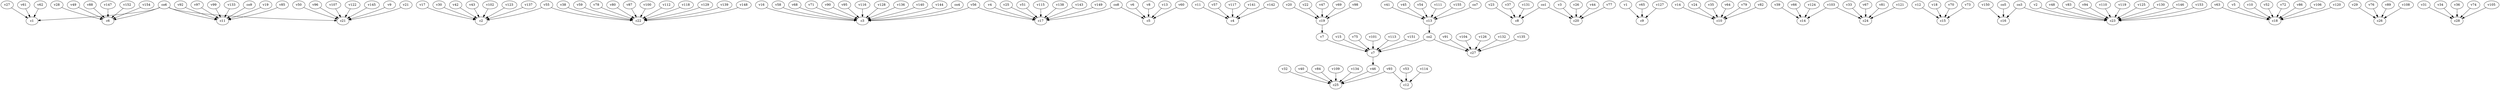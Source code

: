 strict digraph  {
c1;
c2;
c3;
c4;
c5;
c6;
c7;
c8;
c9;
c10;
c11;
c12;
c13;
c14;
c15;
c16;
c17;
c18;
c19;
c20;
c21;
c22;
c23;
c24;
c25;
c26;
c27;
c28;
v1;
v2;
v3;
v4;
v5;
v6;
v7;
v8;
v9;
v10;
v11;
v12;
v13;
v14;
v15;
v16;
v17;
v18;
v19;
v20;
v21;
v22;
v23;
v24;
v25;
v26;
v27;
v28;
v29;
v30;
v31;
v32;
v33;
v34;
v35;
v36;
v37;
v38;
v39;
v40;
v41;
v42;
v43;
v44;
v45;
v46;
v47;
v48;
v49;
v50;
v51;
v52;
v53;
v54;
v55;
v56;
v57;
v58;
v59;
v60;
v61;
v62;
v63;
v64;
v65;
v66;
v67;
v68;
v69;
v70;
v71;
v72;
v73;
v74;
v75;
v76;
v77;
v78;
v79;
v80;
v81;
v82;
v83;
v84;
v85;
v86;
v87;
v88;
v89;
v90;
v91;
v92;
v93;
v94;
v95;
v96;
v97;
v98;
v99;
v100;
v101;
v102;
v103;
v104;
v105;
v106;
v107;
v108;
v109;
v110;
v111;
v112;
v113;
v114;
v115;
v116;
v117;
v118;
v119;
v120;
v121;
v122;
v123;
v124;
v125;
v126;
v127;
v128;
v129;
v130;
v131;
v132;
v133;
v134;
v135;
v136;
v137;
v138;
v139;
v140;
v141;
v142;
v143;
v144;
v145;
v146;
v147;
v148;
v149;
v150;
v151;
v152;
v153;
v154;
v155;
co1;
co2;
co3;
co4;
co5;
co6;
co7;
co8;
co9;
c7 -> v46  [weight=1];
c13 -> co2  [weight=1];
c19 -> v7  [weight=1];
v1 -> c9  [weight=1];
v2 -> c23  [weight=1];
v3 -> c20  [weight=1];
v4 -> c17  [weight=1];
v5 -> c18  [weight=1];
v6 -> c5  [weight=1];
v7 -> c7  [weight=1];
v8 -> c5  [weight=1];
v9 -> c21  [weight=1];
v10 -> c18  [weight=1];
v11 -> c4  [weight=1];
v12 -> c15  [weight=1];
v13 -> c5  [weight=1];
v14 -> c10  [weight=1];
v15 -> c7  [weight=1];
v16 -> c3  [weight=1];
v17 -> c2  [weight=1];
v18 -> c15  [weight=1];
v19 -> c11  [weight=1];
v20 -> c19  [weight=1];
v21 -> c21  [weight=1];
v22 -> c19  [weight=1];
v23 -> c8  [weight=1];
v24 -> c10  [weight=1];
v25 -> c17  [weight=1];
v26 -> c20  [weight=1];
v27 -> c1  [weight=1];
v28 -> c6  [weight=1];
v29 -> c26  [weight=1];
v30 -> c2  [weight=1];
v31 -> c28  [weight=1];
v32 -> c25  [weight=1];
v33 -> c24  [weight=1];
v34 -> c28  [weight=1];
v35 -> c10  [weight=1];
v36 -> c28  [weight=1];
v37 -> c8  [weight=1];
v38 -> c22  [weight=1];
v39 -> c14  [weight=1];
v40 -> c25  [weight=1];
v41 -> c13  [weight=1];
v42 -> c2  [weight=1];
v43 -> c2  [weight=1];
v44 -> c20  [weight=1];
v45 -> c13  [weight=1];
v46 -> c25  [weight=1];
v47 -> c19  [weight=1];
v48 -> c23  [weight=1];
v49 -> c6  [weight=1];
v50 -> c21  [weight=1];
v51 -> c17  [weight=1];
v52 -> c18  [weight=1];
v53 -> c12  [weight=1];
v54 -> c13  [weight=1];
v55 -> c2  [weight=1];
v55 -> c22  [weight=1];
v56 -> c3  [weight=1];
v56 -> c17  [weight=1];
v57 -> c4  [weight=1];
v58 -> c3  [weight=1];
v59 -> c22  [weight=1];
v60 -> c5  [weight=1];
v61 -> c1  [weight=1];
v62 -> c1  [weight=1];
v63 -> c18  [weight=1];
v63 -> c23  [weight=1];
v64 -> c10  [weight=1];
v65 -> c9  [weight=1];
v66 -> c14  [weight=1];
v67 -> c24  [weight=1];
v68 -> c3  [weight=1];
v69 -> c19  [weight=1];
v70 -> c15  [weight=1];
v71 -> c3  [weight=1];
v72 -> c18  [weight=1];
v73 -> c15  [weight=1];
v74 -> c28  [weight=1];
v75 -> c7  [weight=1];
v76 -> c26  [weight=1];
v77 -> c20  [weight=1];
v78 -> c22  [weight=1];
v79 -> c10  [weight=1];
v80 -> c22  [weight=1];
v81 -> c24  [weight=1];
v82 -> c10  [weight=1];
v83 -> c23  [weight=1];
v84 -> c25  [weight=1];
v85 -> c11  [weight=1];
v86 -> c18  [weight=1];
v87 -> c22  [weight=1];
v88 -> c6  [weight=1];
v89 -> c26  [weight=1];
v90 -> c3  [weight=1];
v91 -> c27  [weight=1];
v92 -> c11  [weight=1];
v93 -> c12  [weight=1];
v93 -> c25  [weight=1];
v94 -> c23  [weight=1];
v95 -> c3  [weight=1];
v96 -> c21  [weight=1];
v97 -> c11  [weight=1];
v98 -> c19  [weight=1];
v99 -> c11  [weight=1];
v100 -> c22  [weight=1];
v101 -> c7  [weight=1];
v102 -> c2  [weight=1];
v103 -> c24  [weight=1];
v103 -> c14  [weight=1];
v104 -> c27  [weight=1];
v105 -> c28  [weight=1];
v106 -> c18  [weight=1];
v107 -> c21  [weight=1];
v108 -> c26  [weight=1];
v109 -> c25  [weight=1];
v110 -> c23  [weight=1];
v111 -> c13  [weight=1];
v112 -> c22  [weight=1];
v113 -> c7  [weight=1];
v114 -> c12  [weight=1];
v115 -> c17  [weight=1];
v116 -> c3  [weight=1];
v117 -> c4  [weight=1];
v118 -> c22  [weight=1];
v119 -> c23  [weight=1];
v120 -> c18  [weight=1];
v121 -> c24  [weight=1];
v122 -> c21  [weight=1];
v123 -> c2  [weight=1];
v124 -> c14  [weight=1];
v125 -> c23  [weight=1];
v126 -> c27  [weight=1];
v127 -> c9  [weight=1];
v128 -> c3  [weight=1];
v129 -> c22  [weight=1];
v130 -> c23  [weight=1];
v131 -> c8  [weight=1];
v132 -> c27  [weight=1];
v133 -> c11  [weight=1];
v134 -> c25  [weight=1];
v135 -> c27  [weight=1];
v136 -> c3  [weight=1];
v137 -> c2  [weight=1];
v138 -> c17  [weight=1];
v139 -> c22  [weight=1];
v140 -> c3  [weight=1];
v141 -> c4  [weight=1];
v142 -> c4  [weight=1];
v143 -> c17  [weight=1];
v144 -> c3  [weight=1];
v145 -> c21  [weight=1];
v146 -> c23  [weight=1];
v147 -> c6  [weight=1];
v148 -> c22  [weight=1];
v149 -> c17  [weight=1];
v150 -> c16  [weight=1];
v151 -> c7  [weight=1];
v152 -> c6  [weight=1];
v153 -> c23  [weight=1];
v154 -> c6  [weight=1];
v155 -> c13  [weight=1];
co1 -> c20  [weight=1];
co1 -> c8  [weight=1];
co2 -> c27  [weight=1];
co2 -> c7  [weight=1];
co3 -> c16  [weight=1];
co3 -> c23  [weight=1];
co4 -> c3  [weight=1];
co5 -> c16  [weight=1];
co6 -> c11  [weight=1];
co6 -> c6  [weight=1];
co6 -> c1  [weight=1];
co6 -> c21  [weight=1];
co7 -> c13  [weight=1];
co8 -> c5  [weight=1];
co8 -> c17  [weight=1];
co9 -> c11  [weight=1];
}
